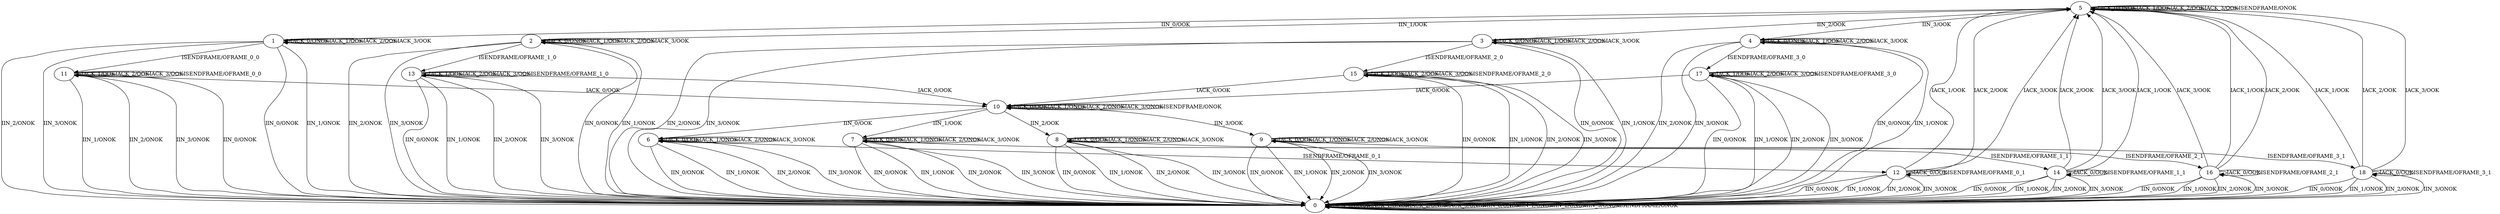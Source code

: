 digraph {
5
0
1
2
3
4
6
7
8
9
10
11
12
13
14
15
16
17
18
5 -> 5 [label="IACK_0/ONOK"]
5 -> 5 [label="IACK_1/OOK"]
5 -> 5 [label="IACK_2/OOK"]
5 -> 5 [label="IACK_3/OOK"]
5 -> 1 [label="IIN_0/OOK"]
5 -> 2 [label="IIN_1/OOK"]
5 -> 3 [label="IIN_2/OOK"]
5 -> 4 [label="IIN_3/OOK"]
5 -> 5 [label="ISENDFRAME/ONOK"]
0 -> 0 [label="IACK_0/ONOK"]
0 -> 0 [label="IACK_1/ONOK"]
0 -> 0 [label="IACK_2/ONOK"]
0 -> 0 [label="IACK_3/ONOK"]
0 -> 0 [label="IIN_0/ONOK"]
0 -> 0 [label="IIN_1/ONOK"]
0 -> 0 [label="IIN_2/ONOK"]
0 -> 0 [label="IIN_3/ONOK"]
0 -> 0 [label="ISENDFRAME/ONOK"]
1 -> 1 [label="IACK_0/ONOK"]
1 -> 1 [label="IACK_1/OOK"]
1 -> 1 [label="IACK_2/OOK"]
1 -> 1 [label="IACK_3/OOK"]
1 -> 0 [label="IIN_0/ONOK"]
1 -> 0 [label="IIN_1/ONOK"]
1 -> 0 [label="IIN_2/ONOK"]
1 -> 0 [label="IIN_3/ONOK"]
1 -> 11 [label="ISENDFRAME/OFRAME_0_0"]
2 -> 2 [label="IACK_0/ONOK"]
2 -> 2 [label="IACK_1/OOK"]
2 -> 2 [label="IACK_2/OOK"]
2 -> 2 [label="IACK_3/OOK"]
2 -> 0 [label="IIN_0/ONOK"]
2 -> 0 [label="IIN_1/ONOK"]
2 -> 0 [label="IIN_2/ONOK"]
2 -> 0 [label="IIN_3/ONOK"]
2 -> 13 [label="ISENDFRAME/OFRAME_1_0"]
3 -> 3 [label="IACK_0/ONOK"]
3 -> 3 [label="IACK_1/OOK"]
3 -> 3 [label="IACK_2/OOK"]
3 -> 3 [label="IACK_3/OOK"]
3 -> 0 [label="IIN_0/ONOK"]
3 -> 0 [label="IIN_1/ONOK"]
3 -> 0 [label="IIN_2/ONOK"]
3 -> 0 [label="IIN_3/ONOK"]
3 -> 15 [label="ISENDFRAME/OFRAME_2_0"]
4 -> 4 [label="IACK_0/ONOK"]
4 -> 4 [label="IACK_1/OOK"]
4 -> 4 [label="IACK_2/OOK"]
4 -> 4 [label="IACK_3/OOK"]
4 -> 0 [label="IIN_0/ONOK"]
4 -> 0 [label="IIN_1/ONOK"]
4 -> 0 [label="IIN_2/ONOK"]
4 -> 0 [label="IIN_3/ONOK"]
4 -> 17 [label="ISENDFRAME/OFRAME_3_0"]
6 -> 6 [label="IACK_0/OOK"]
6 -> 6 [label="IACK_1/ONOK"]
6 -> 6 [label="IACK_2/ONOK"]
6 -> 6 [label="IACK_3/ONOK"]
6 -> 0 [label="IIN_0/ONOK"]
6 -> 0 [label="IIN_1/ONOK"]
6 -> 0 [label="IIN_2/ONOK"]
6 -> 0 [label="IIN_3/ONOK"]
6 -> 12 [label="ISENDFRAME/OFRAME_0_1"]
7 -> 7 [label="IACK_0/OOK"]
7 -> 7 [label="IACK_1/ONOK"]
7 -> 7 [label="IACK_2/ONOK"]
7 -> 7 [label="IACK_3/ONOK"]
7 -> 0 [label="IIN_0/ONOK"]
7 -> 0 [label="IIN_1/ONOK"]
7 -> 0 [label="IIN_2/ONOK"]
7 -> 0 [label="IIN_3/ONOK"]
7 -> 14 [label="ISENDFRAME/OFRAME_1_1"]
8 -> 8 [label="IACK_0/OOK"]
8 -> 8 [label="IACK_1/ONOK"]
8 -> 8 [label="IACK_2/ONOK"]
8 -> 8 [label="IACK_3/ONOK"]
8 -> 0 [label="IIN_0/ONOK"]
8 -> 0 [label="IIN_1/ONOK"]
8 -> 0 [label="IIN_2/ONOK"]
8 -> 0 [label="IIN_3/ONOK"]
8 -> 16 [label="ISENDFRAME/OFRAME_2_1"]
9 -> 9 [label="IACK_0/OOK"]
9 -> 9 [label="IACK_1/ONOK"]
9 -> 9 [label="IACK_2/ONOK"]
9 -> 9 [label="IACK_3/ONOK"]
9 -> 0 [label="IIN_0/ONOK"]
9 -> 0 [label="IIN_1/ONOK"]
9 -> 0 [label="IIN_2/ONOK"]
9 -> 0 [label="IIN_3/ONOK"]
9 -> 18 [label="ISENDFRAME/OFRAME_3_1"]
10 -> 10 [label="IACK_0/OOK"]
10 -> 10 [label="IACK_1/ONOK"]
10 -> 10 [label="IACK_2/ONOK"]
10 -> 10 [label="IACK_3/ONOK"]
10 -> 6 [label="IIN_0/OOK"]
10 -> 7 [label="IIN_1/OOK"]
10 -> 8 [label="IIN_2/OOK"]
10 -> 9 [label="IIN_3/OOK"]
10 -> 10 [label="ISENDFRAME/ONOK"]
11 -> 10 [label="IACK_0/OOK"]
11 -> 11 [label="IACK_1/OOK"]
11 -> 11 [label="IACK_2/OOK"]
11 -> 11 [label="IACK_3/OOK"]
11 -> 0 [label="IIN_0/ONOK"]
11 -> 0 [label="IIN_1/ONOK"]
11 -> 0 [label="IIN_2/ONOK"]
11 -> 0 [label="IIN_3/ONOK"]
11 -> 11 [label="ISENDFRAME/OFRAME_0_0"]
12 -> 12 [label="IACK_0/OOK"]
12 -> 5 [label="IACK_1/OOK"]
12 -> 5 [label="IACK_2/OOK"]
12 -> 5 [label="IACK_3/OOK"]
12 -> 0 [label="IIN_0/ONOK"]
12 -> 0 [label="IIN_1/ONOK"]
12 -> 0 [label="IIN_2/ONOK"]
12 -> 0 [label="IIN_3/ONOK"]
12 -> 12 [label="ISENDFRAME/OFRAME_0_1"]
13 -> 10 [label="IACK_0/OOK"]
13 -> 13 [label="IACK_1/OOK"]
13 -> 13 [label="IACK_2/OOK"]
13 -> 13 [label="IACK_3/OOK"]
13 -> 0 [label="IIN_0/ONOK"]
13 -> 0 [label="IIN_1/ONOK"]
13 -> 0 [label="IIN_2/ONOK"]
13 -> 0 [label="IIN_3/ONOK"]
13 -> 13 [label="ISENDFRAME/OFRAME_1_0"]
14 -> 14 [label="IACK_0/OOK"]
14 -> 5 [label="IACK_1/OOK"]
14 -> 5 [label="IACK_2/OOK"]
14 -> 5 [label="IACK_3/OOK"]
14 -> 0 [label="IIN_0/ONOK"]
14 -> 0 [label="IIN_1/ONOK"]
14 -> 0 [label="IIN_2/ONOK"]
14 -> 0 [label="IIN_3/ONOK"]
14 -> 14 [label="ISENDFRAME/OFRAME_1_1"]
15 -> 10 [label="IACK_0/OOK"]
15 -> 15 [label="IACK_1/OOK"]
15 -> 15 [label="IACK_2/OOK"]
15 -> 15 [label="IACK_3/OOK"]
15 -> 0 [label="IIN_0/ONOK"]
15 -> 0 [label="IIN_1/ONOK"]
15 -> 0 [label="IIN_2/ONOK"]
15 -> 0 [label="IIN_3/ONOK"]
15 -> 15 [label="ISENDFRAME/OFRAME_2_0"]
16 -> 16 [label="IACK_0/OOK"]
16 -> 5 [label="IACK_1/OOK"]
16 -> 5 [label="IACK_2/OOK"]
16 -> 5 [label="IACK_3/OOK"]
16 -> 0 [label="IIN_0/ONOK"]
16 -> 0 [label="IIN_1/ONOK"]
16 -> 0 [label="IIN_2/ONOK"]
16 -> 0 [label="IIN_3/ONOK"]
16 -> 16 [label="ISENDFRAME/OFRAME_2_1"]
17 -> 10 [label="IACK_0/OOK"]
17 -> 17 [label="IACK_1/OOK"]
17 -> 17 [label="IACK_2/OOK"]
17 -> 17 [label="IACK_3/OOK"]
17 -> 0 [label="IIN_0/ONOK"]
17 -> 0 [label="IIN_1/ONOK"]
17 -> 0 [label="IIN_2/ONOK"]
17 -> 0 [label="IIN_3/ONOK"]
17 -> 17 [label="ISENDFRAME/OFRAME_3_0"]
18 -> 18 [label="IACK_0/OOK"]
18 -> 5 [label="IACK_1/OOK"]
18 -> 5 [label="IACK_2/OOK"]
18 -> 5 [label="IACK_3/OOK"]
18 -> 0 [label="IIN_0/ONOK"]
18 -> 0 [label="IIN_1/ONOK"]
18 -> 0 [label="IIN_2/ONOK"]
18 -> 0 [label="IIN_3/ONOK"]
18 -> 18 [label="ISENDFRAME/OFRAME_3_1"]
}
